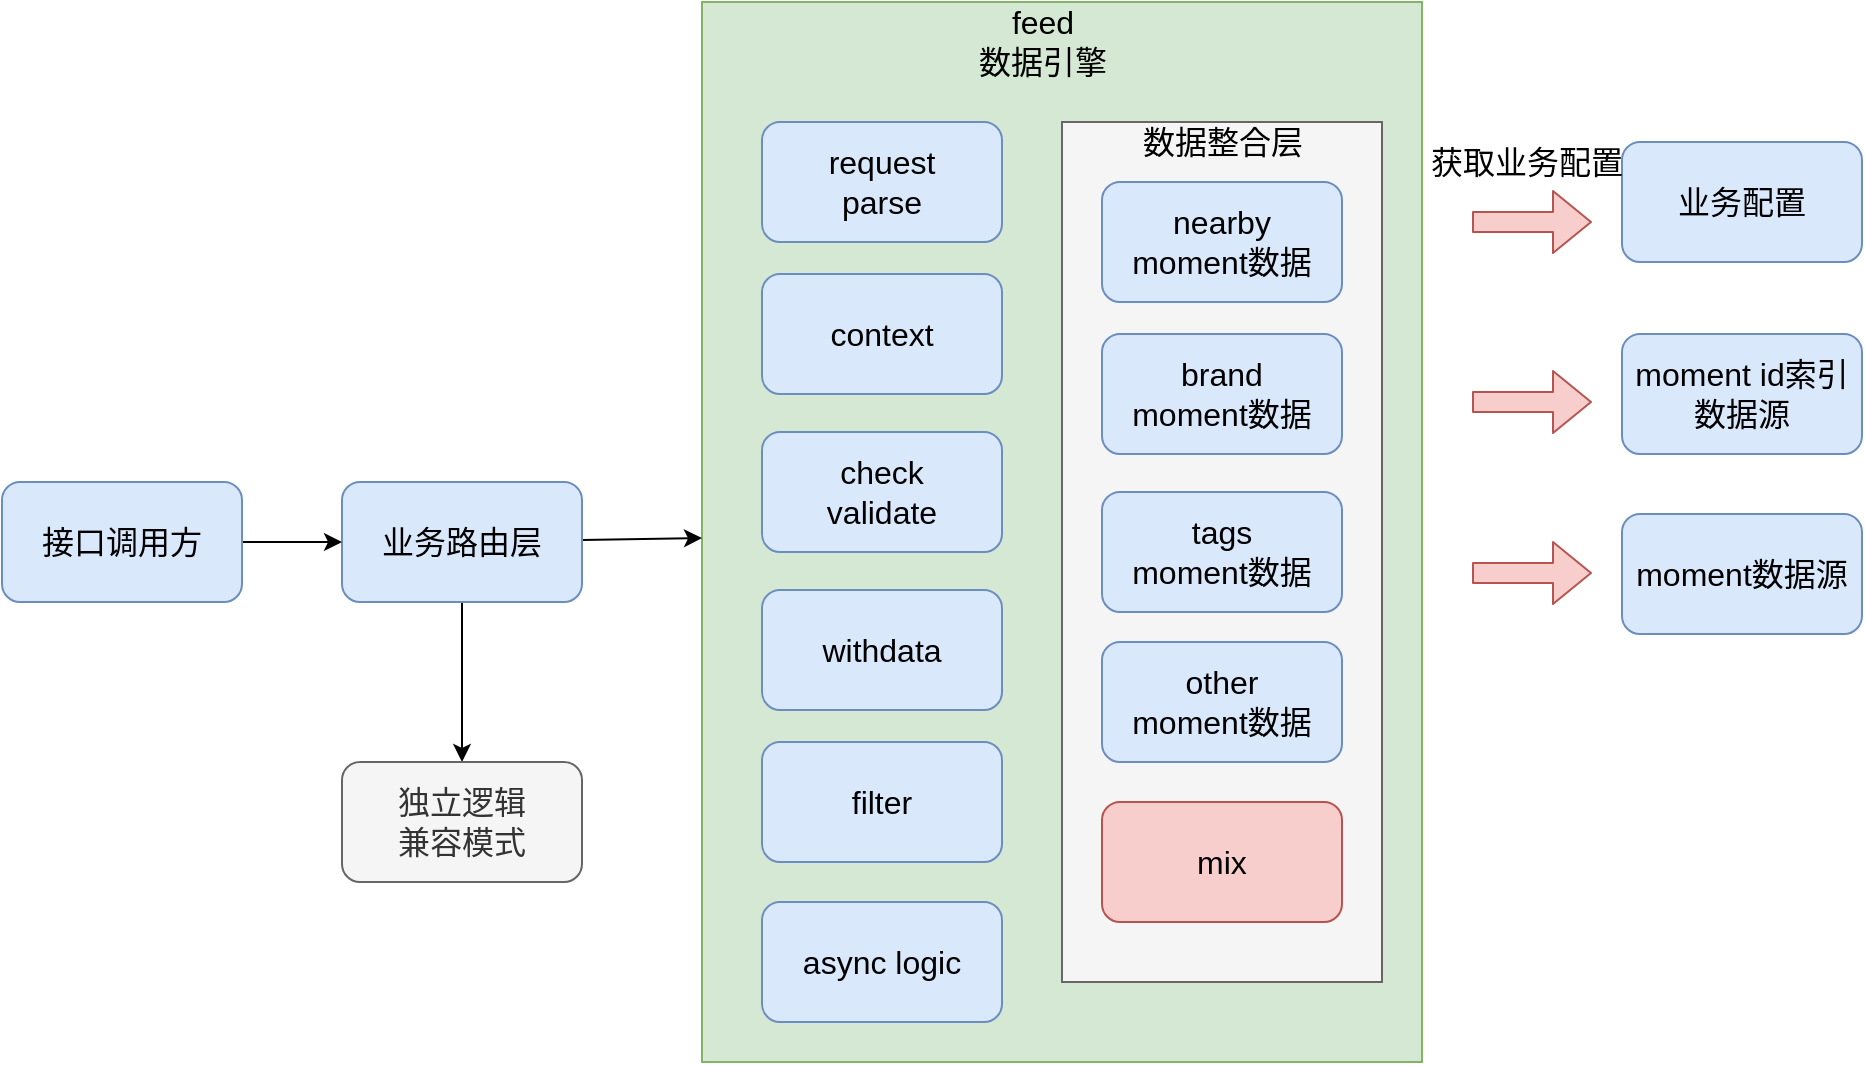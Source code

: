 <mxfile version="13.3.0" type="github">
  <diagram id="L6NUzQcXIFyv5FrY1tt9" name="Page-1">
    <mxGraphModel dx="1426" dy="770" grid="1" gridSize="10" guides="1" tooltips="1" connect="1" arrows="1" fold="1" page="1" pageScale="1" pageWidth="827" pageHeight="1169" math="0" shadow="0">
      <root>
        <mxCell id="0" />
        <mxCell id="1" parent="0" />
        <mxCell id="C2eBkXOqXmVI_Su9Z_Vg-26" value="" style="rounded=0;whiteSpace=wrap;html=1;fillColor=#d5e8d4;strokeColor=#82b366;fontSize=16;" vertex="1" parent="1">
          <mxGeometry x="360" y="120" width="360" height="530" as="geometry" />
        </mxCell>
        <mxCell id="C2eBkXOqXmVI_Su9Z_Vg-11" value="" style="rounded=0;whiteSpace=wrap;html=1;fillColor=#f5f5f5;strokeColor=#666666;fontColor=#333333;fontSize=16;" vertex="1" parent="1">
          <mxGeometry x="540" y="180" width="160" height="430" as="geometry" />
        </mxCell>
        <mxCell id="C2eBkXOqXmVI_Su9Z_Vg-28" style="edgeStyle=none;rounded=0;orthogonalLoop=1;jettySize=auto;html=1;fontSize=16;" edge="1" parent="1" source="C2eBkXOqXmVI_Su9Z_Vg-1" target="C2eBkXOqXmVI_Su9Z_Vg-18">
          <mxGeometry relative="1" as="geometry" />
        </mxCell>
        <mxCell id="C2eBkXOqXmVI_Su9Z_Vg-46" value="" style="edgeStyle=none;rounded=0;orthogonalLoop=1;jettySize=auto;html=1;fontSize=16;" edge="1" parent="1" source="C2eBkXOqXmVI_Su9Z_Vg-1" target="C2eBkXOqXmVI_Su9Z_Vg-26">
          <mxGeometry relative="1" as="geometry" />
        </mxCell>
        <mxCell id="C2eBkXOqXmVI_Su9Z_Vg-1" value="业务路由层" style="rounded=1;whiteSpace=wrap;html=1;fillColor=#dae8fc;strokeColor=#6c8ebf;fontSize=16;" vertex="1" parent="1">
          <mxGeometry x="180" y="360" width="120" height="60" as="geometry" />
        </mxCell>
        <mxCell id="C2eBkXOqXmVI_Su9Z_Vg-15" style="edgeStyle=orthogonalEdgeStyle;rounded=0;orthogonalLoop=1;jettySize=auto;html=1;entryX=0;entryY=0.5;entryDx=0;entryDy=0;fontSize=16;" edge="1" parent="1" source="C2eBkXOqXmVI_Su9Z_Vg-2" target="C2eBkXOqXmVI_Su9Z_Vg-1">
          <mxGeometry relative="1" as="geometry" />
        </mxCell>
        <mxCell id="C2eBkXOqXmVI_Su9Z_Vg-2" value="接口调用方" style="rounded=1;whiteSpace=wrap;html=1;fillColor=#dae8fc;strokeColor=#6c8ebf;fontSize=16;" vertex="1" parent="1">
          <mxGeometry x="10" y="360" width="120" height="60" as="geometry" />
        </mxCell>
        <mxCell id="C2eBkXOqXmVI_Su9Z_Vg-3" value="业务配置" style="rounded=1;whiteSpace=wrap;html=1;fillColor=#dae8fc;strokeColor=#6c8ebf;fontSize=16;" vertex="1" parent="1">
          <mxGeometry x="820" y="190" width="120" height="60" as="geometry" />
        </mxCell>
        <mxCell id="C2eBkXOqXmVI_Su9Z_Vg-6" value="moment id索引&lt;br style=&quot;font-size: 16px;&quot;&gt;数据源" style="rounded=1;whiteSpace=wrap;html=1;fillColor=#dae8fc;strokeColor=#6c8ebf;fontSize=16;" vertex="1" parent="1">
          <mxGeometry x="820" y="286" width="120" height="60" as="geometry" />
        </mxCell>
        <mxCell id="C2eBkXOqXmVI_Su9Z_Vg-7" value="moment数据源" style="rounded=1;whiteSpace=wrap;html=1;fillColor=#dae8fc;strokeColor=#6c8ebf;fontSize=16;" vertex="1" parent="1">
          <mxGeometry x="820" y="376" width="120" height="60" as="geometry" />
        </mxCell>
        <mxCell id="C2eBkXOqXmVI_Su9Z_Vg-8" value="brand&lt;br style=&quot;font-size: 16px;&quot;&gt;moment数据" style="rounded=1;whiteSpace=wrap;html=1;fillColor=#dae8fc;strokeColor=#6c8ebf;fontSize=16;" vertex="1" parent="1">
          <mxGeometry x="560" y="286" width="120" height="60" as="geometry" />
        </mxCell>
        <mxCell id="C2eBkXOqXmVI_Su9Z_Vg-9" value="tags&lt;br style=&quot;font-size: 16px;&quot;&gt;moment数据" style="rounded=1;whiteSpace=wrap;html=1;fillColor=#dae8fc;strokeColor=#6c8ebf;fontSize=16;" vertex="1" parent="1">
          <mxGeometry x="560" y="365" width="120" height="60" as="geometry" />
        </mxCell>
        <mxCell id="C2eBkXOqXmVI_Su9Z_Vg-10" value="nearby&lt;br style=&quot;font-size: 16px;&quot;&gt;moment数据" style="rounded=1;whiteSpace=wrap;html=1;fillColor=#dae8fc;strokeColor=#6c8ebf;fontSize=16;" vertex="1" parent="1">
          <mxGeometry x="560" y="210" width="120" height="60" as="geometry" />
        </mxCell>
        <mxCell id="C2eBkXOqXmVI_Su9Z_Vg-12" value="数据整合层" style="text;html=1;align=center;verticalAlign=middle;resizable=0;points=[];autosize=1;fontSize=16;" vertex="1" parent="1">
          <mxGeometry x="570" y="180" width="100" height="20" as="geometry" />
        </mxCell>
        <mxCell id="C2eBkXOqXmVI_Su9Z_Vg-14" value="获取业务配置" style="text;html=1;align=center;verticalAlign=middle;resizable=0;points=[];autosize=1;fontSize=16;" vertex="1" parent="1">
          <mxGeometry x="717" y="190" width="110" height="20" as="geometry" />
        </mxCell>
        <mxCell id="C2eBkXOqXmVI_Su9Z_Vg-18" value="独立逻辑&lt;br style=&quot;font-size: 16px;&quot;&gt;兼容模式" style="rounded=1;whiteSpace=wrap;html=1;fillColor=#f5f5f5;strokeColor=#666666;fontColor=#333333;fontSize=16;" vertex="1" parent="1">
          <mxGeometry x="180" y="500" width="120" height="60" as="geometry" />
        </mxCell>
        <mxCell id="C2eBkXOqXmVI_Su9Z_Vg-24" value="other&lt;br style=&quot;font-size: 16px;&quot;&gt;moment数据" style="rounded=1;whiteSpace=wrap;html=1;fillColor=#dae8fc;strokeColor=#6c8ebf;fontSize=16;" vertex="1" parent="1">
          <mxGeometry x="560" y="440" width="120" height="60" as="geometry" />
        </mxCell>
        <mxCell id="C2eBkXOqXmVI_Su9Z_Vg-25" value="mix" style="rounded=1;whiteSpace=wrap;html=1;fillColor=#f8cecc;strokeColor=#b85450;fontSize=16;" vertex="1" parent="1">
          <mxGeometry x="560" y="520" width="120" height="60" as="geometry" />
        </mxCell>
        <mxCell id="C2eBkXOqXmVI_Su9Z_Vg-27" value="feed&lt;br style=&quot;font-size: 16px;&quot;&gt;数据引擎" style="text;html=1;align=center;verticalAlign=middle;resizable=0;points=[];autosize=1;fontSize=16;" vertex="1" parent="1">
          <mxGeometry x="490" y="120" width="80" height="40" as="geometry" />
        </mxCell>
        <mxCell id="C2eBkXOqXmVI_Su9Z_Vg-33" value="" style="shape=flexArrow;endArrow=classic;html=1;fillColor=#f8cecc;strokeColor=#b85450;fontSize=16;" edge="1" parent="1">
          <mxGeometry width="50" height="50" relative="1" as="geometry">
            <mxPoint x="745" y="320" as="sourcePoint" />
            <mxPoint x="805" y="320" as="targetPoint" />
          </mxGeometry>
        </mxCell>
        <mxCell id="C2eBkXOqXmVI_Su9Z_Vg-34" value="" style="shape=flexArrow;endArrow=classic;html=1;fillColor=#f8cecc;strokeColor=#b85450;fontSize=16;" edge="1" parent="1">
          <mxGeometry width="50" height="50" relative="1" as="geometry">
            <mxPoint x="745" y="405.5" as="sourcePoint" />
            <mxPoint x="805" y="405.5" as="targetPoint" />
          </mxGeometry>
        </mxCell>
        <mxCell id="C2eBkXOqXmVI_Su9Z_Vg-39" value="" style="shape=flexArrow;endArrow=classic;html=1;fillColor=#f8cecc;strokeColor=#b85450;fontSize=16;" edge="1" parent="1">
          <mxGeometry width="50" height="50" relative="1" as="geometry">
            <mxPoint x="745" y="230" as="sourcePoint" />
            <mxPoint x="805" y="230" as="targetPoint" />
          </mxGeometry>
        </mxCell>
        <mxCell id="C2eBkXOqXmVI_Su9Z_Vg-40" value="withdata" style="rounded=1;whiteSpace=wrap;html=1;fillColor=#dae8fc;strokeColor=#6c8ebf;fontSize=16;" vertex="1" parent="1">
          <mxGeometry x="390" y="414" width="120" height="60" as="geometry" />
        </mxCell>
        <mxCell id="C2eBkXOqXmVI_Su9Z_Vg-41" value="filter" style="rounded=1;whiteSpace=wrap;html=1;fillColor=#dae8fc;strokeColor=#6c8ebf;fontSize=16;" vertex="1" parent="1">
          <mxGeometry x="390" y="490" width="120" height="60" as="geometry" />
        </mxCell>
        <mxCell id="C2eBkXOqXmVI_Su9Z_Vg-42" value="request&lt;br style=&quot;font-size: 16px;&quot;&gt;parse" style="rounded=1;whiteSpace=wrap;html=1;fillColor=#dae8fc;strokeColor=#6c8ebf;fontSize=16;" vertex="1" parent="1">
          <mxGeometry x="390" y="180" width="120" height="60" as="geometry" />
        </mxCell>
        <mxCell id="C2eBkXOqXmVI_Su9Z_Vg-43" value="context" style="rounded=1;whiteSpace=wrap;html=1;fillColor=#dae8fc;strokeColor=#6c8ebf;fontSize=16;" vertex="1" parent="1">
          <mxGeometry x="390" y="256" width="120" height="60" as="geometry" />
        </mxCell>
        <mxCell id="C2eBkXOqXmVI_Su9Z_Vg-44" value="check&lt;br style=&quot;font-size: 16px;&quot;&gt;validate" style="rounded=1;whiteSpace=wrap;html=1;fillColor=#dae8fc;strokeColor=#6c8ebf;fontSize=16;" vertex="1" parent="1">
          <mxGeometry x="390" y="335" width="120" height="60" as="geometry" />
        </mxCell>
        <mxCell id="C2eBkXOqXmVI_Su9Z_Vg-45" value="async logic" style="rounded=1;whiteSpace=wrap;html=1;fillColor=#dae8fc;strokeColor=#6c8ebf;fontSize=16;" vertex="1" parent="1">
          <mxGeometry x="390" y="570" width="120" height="60" as="geometry" />
        </mxCell>
      </root>
    </mxGraphModel>
  </diagram>
</mxfile>

